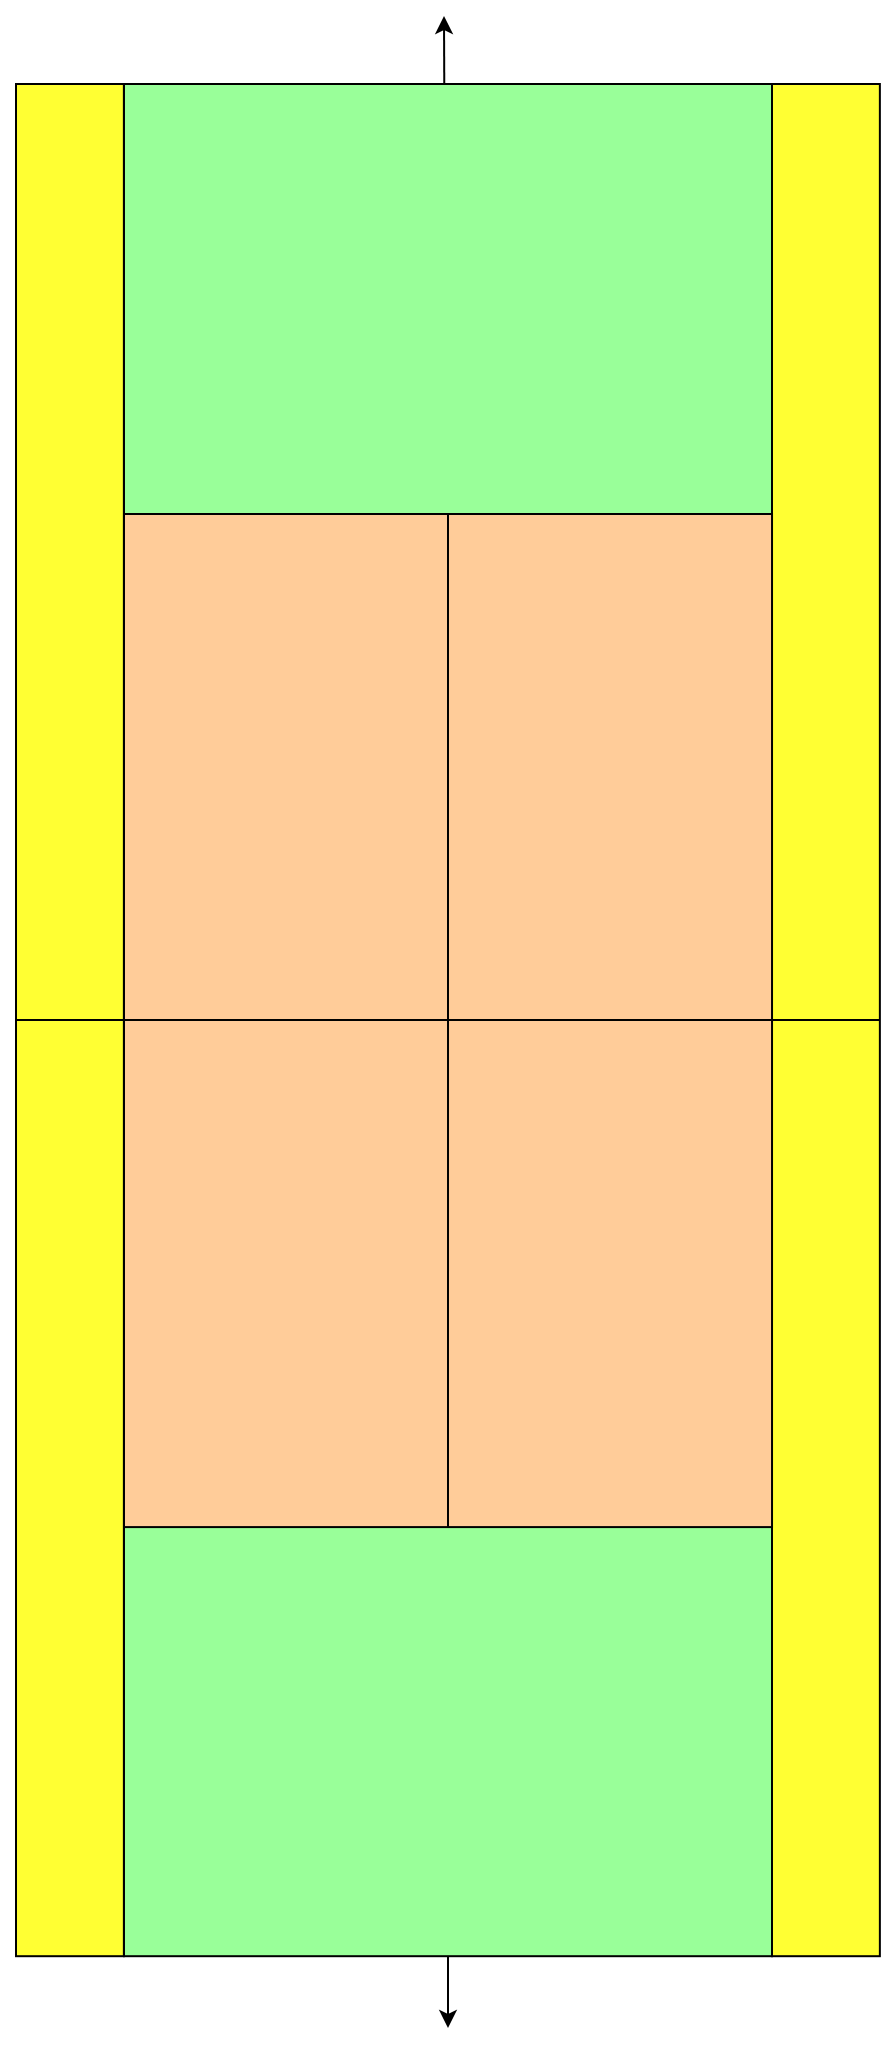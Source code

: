<mxfile version="24.7.2" type="github" pages="3">
  <diagram name="标准尺寸图" id="8MFRhUTCMbz-YKNLZu8n">
    <mxGraphModel dx="1015" dy="557" grid="0" gridSize="10" guides="0" tooltips="1" connect="1" arrows="1" fold="1" page="1" pageScale="1" pageWidth="827" pageHeight="1169" math="0" shadow="0">
      <root>
        <mxCell id="0" />
        <mxCell id="1" parent="0" />
        <mxCell id="MdOQNvsRJCko0Wnf9odB-4" value="" style="edgeStyle=none;rounded=0;orthogonalLoop=1;jettySize=auto;html=1;movable=0;resizable=0;rotatable=0;deletable=0;editable=0;locked=1;connectable=0;" edge="1" parent="1" source="7ypFmyVutZnrwf_CFHeM-20">
          <mxGeometry relative="1" as="geometry">
            <mxPoint x="394" y="34" as="targetPoint" />
          </mxGeometry>
        </mxCell>
        <mxCell id="MdOQNvsRJCko0Wnf9odB-8" value="" style="edgeStyle=none;rounded=0;orthogonalLoop=1;jettySize=auto;html=1;movable=0;resizable=0;rotatable=0;deletable=0;editable=0;locked=1;connectable=0;" edge="1" parent="1">
          <mxGeometry relative="1" as="geometry">
            <mxPoint x="396.001" y="1003.1" as="sourcePoint" />
            <mxPoint x="396" y="1040" as="targetPoint" />
          </mxGeometry>
        </mxCell>
        <mxCell id="7ypFmyVutZnrwf_CFHeM-20" value="" style="rounded=0;whiteSpace=wrap;html=1;fillColor=#99FF99;movable=0;resizable=0;rotatable=0;deletable=0;editable=0;locked=1;connectable=0;" vertex="1" parent="1">
          <mxGeometry x="234" y="68" width="324.015" height="936.1" as="geometry" />
        </mxCell>
        <mxCell id="7ypFmyVutZnrwf_CFHeM-21" value="" style="rounded=0;whiteSpace=wrap;html=1;fillColor=#FFFF33;movable=0;resizable=0;rotatable=0;deletable=0;editable=0;locked=1;connectable=0;" vertex="1" parent="1">
          <mxGeometry x="558" y="68" width="53.937" height="936.1" as="geometry" />
        </mxCell>
        <mxCell id="7ypFmyVutZnrwf_CFHeM-26" style="edgeStyle=none;rounded=0;orthogonalLoop=1;jettySize=auto;html=1;exitX=0;exitY=0.5;exitDx=0;exitDy=0;entryX=0;entryY=0;entryDx=0;entryDy=0;movable=0;resizable=0;rotatable=0;deletable=0;editable=0;locked=1;connectable=0;" edge="1" parent="1" source="7ypFmyVutZnrwf_CFHeM-22" target="7ypFmyVutZnrwf_CFHeM-24">
          <mxGeometry relative="1" as="geometry" />
        </mxCell>
        <mxCell id="7ypFmyVutZnrwf_CFHeM-22" value="" style="rounded=0;whiteSpace=wrap;html=1;fillColor=#FFFF33;movable=0;resizable=0;rotatable=0;deletable=0;editable=0;locked=1;connectable=0;" vertex="1" parent="1">
          <mxGeometry x="180" y="68" width="53.937" height="936.1" as="geometry" />
        </mxCell>
        <mxCell id="7ypFmyVutZnrwf_CFHeM-23" value="" style="rounded=0;whiteSpace=wrap;html=1;fillColor=#FFCC99;movable=0;resizable=0;rotatable=0;deletable=0;editable=0;locked=1;connectable=0;" vertex="1" parent="1">
          <mxGeometry x="234" y="283" width="324.015" height="253.543" as="geometry" />
        </mxCell>
        <mxCell id="7ypFmyVutZnrwf_CFHeM-24" value="" style="rounded=0;whiteSpace=wrap;html=1;fillColor=#FFCC99;movable=0;resizable=0;rotatable=0;deletable=0;editable=0;locked=1;connectable=0;" vertex="1" parent="1">
          <mxGeometry x="234" y="536" width="324.015" height="253.543" as="geometry" />
        </mxCell>
        <mxCell id="7ypFmyVutZnrwf_CFHeM-25" value="" style="endArrow=none;html=1;rounded=0;exitX=0;exitY=0.5;exitDx=0;exitDy=0;entryX=1;entryY=0.5;entryDx=0;entryDy=0;movable=0;resizable=0;rotatable=0;deletable=0;editable=0;locked=1;connectable=0;" edge="1" parent="1" source="7ypFmyVutZnrwf_CFHeM-22" target="7ypFmyVutZnrwf_CFHeM-21">
          <mxGeometry width="50" height="50" relative="1" as="geometry">
            <mxPoint x="350" y="550" as="sourcePoint" />
            <mxPoint x="400" y="500" as="targetPoint" />
          </mxGeometry>
        </mxCell>
        <mxCell id="7ypFmyVutZnrwf_CFHeM-27" value="" style="endArrow=none;html=1;rounded=0;entryX=0.5;entryY=0;entryDx=0;entryDy=0;exitX=0.5;exitY=1;exitDx=0;exitDy=0;movable=0;resizable=0;rotatable=0;deletable=0;editable=0;locked=1;connectable=0;" edge="1" parent="1" source="7ypFmyVutZnrwf_CFHeM-24" target="7ypFmyVutZnrwf_CFHeM-23">
          <mxGeometry width="50" height="50" relative="1" as="geometry">
            <mxPoint x="300" y="480" as="sourcePoint" />
            <mxPoint x="350" y="430" as="targetPoint" />
          </mxGeometry>
        </mxCell>
      </root>
    </mxGraphModel>
  </diagram>
  <diagram name="对拉热身" id="6w0VdB7yII2WI8DjBE3Q">
    <mxGraphModel dx="1207" dy="634" grid="0" gridSize="10" guides="0" tooltips="1" connect="1" arrows="1" fold="1" page="1" pageScale="1" pageWidth="827" pageHeight="1169" math="0" shadow="0">
      <root>
        <mxCell id="C1LpMd6C8XBM1DLYH4mm-0" />
        <mxCell id="C1LpMd6C8XBM1DLYH4mm-1" parent="C1LpMd6C8XBM1DLYH4mm-0" />
        <mxCell id="v_tcHsnNM3DC0vEgW4BR-12" value="" style="group;movable=0;resizable=0;rotatable=0;deletable=0;editable=0;locked=1;connectable=0;" parent="C1LpMd6C8XBM1DLYH4mm-1" vertex="1" connectable="0">
          <mxGeometry x="180" y="49" width="431.937" height="991" as="geometry" />
        </mxCell>
        <mxCell id="v_tcHsnNM3DC0vEgW4BR-0" value="" style="edgeStyle=none;rounded=0;orthogonalLoop=1;jettySize=auto;html=1;movable=0;resizable=0;rotatable=0;deletable=0;editable=0;locked=1;connectable=0;" parent="v_tcHsnNM3DC0vEgW4BR-12" source="v_tcHsnNM3DC0vEgW4BR-2" edge="1">
          <mxGeometry relative="1" as="geometry">
            <mxPoint x="214" as="targetPoint" />
          </mxGeometry>
        </mxCell>
        <mxCell id="v_tcHsnNM3DC0vEgW4BR-1" value="" style="edgeStyle=none;rounded=0;orthogonalLoop=1;jettySize=auto;html=1;movable=0;resizable=0;rotatable=0;deletable=0;editable=0;locked=1;connectable=0;" parent="v_tcHsnNM3DC0vEgW4BR-12" edge="1">
          <mxGeometry relative="1" as="geometry">
            <mxPoint x="216.001" y="954.1" as="sourcePoint" />
            <mxPoint x="216" y="991" as="targetPoint" />
          </mxGeometry>
        </mxCell>
        <mxCell id="v_tcHsnNM3DC0vEgW4BR-2" value="" style="rounded=0;whiteSpace=wrap;html=1;fillColor=#99FF99;movable=0;resizable=0;rotatable=0;deletable=0;editable=0;locked=1;connectable=0;" parent="v_tcHsnNM3DC0vEgW4BR-12" vertex="1">
          <mxGeometry x="54" y="19" width="324.015" height="936.1" as="geometry" />
        </mxCell>
        <mxCell id="v_tcHsnNM3DC0vEgW4BR-3" value="" style="rounded=0;whiteSpace=wrap;html=1;fillColor=#FFFF33;movable=0;resizable=0;rotatable=0;deletable=0;editable=0;locked=1;connectable=0;" parent="v_tcHsnNM3DC0vEgW4BR-12" vertex="1">
          <mxGeometry x="378" y="19" width="53.937" height="936.1" as="geometry" />
        </mxCell>
        <mxCell id="v_tcHsnNM3DC0vEgW4BR-4" style="edgeStyle=none;rounded=0;orthogonalLoop=1;jettySize=auto;html=1;exitX=0;exitY=0.5;exitDx=0;exitDy=0;entryX=0;entryY=0;entryDx=0;entryDy=0;movable=0;resizable=0;rotatable=0;deletable=0;editable=0;locked=1;connectable=0;" parent="v_tcHsnNM3DC0vEgW4BR-12" source="v_tcHsnNM3DC0vEgW4BR-5" target="v_tcHsnNM3DC0vEgW4BR-7" edge="1">
          <mxGeometry relative="1" as="geometry" />
        </mxCell>
        <mxCell id="v_tcHsnNM3DC0vEgW4BR-5" value="" style="rounded=0;whiteSpace=wrap;html=1;fillColor=#FFFF33;movable=0;resizable=0;rotatable=0;deletable=0;editable=0;locked=1;connectable=0;" parent="v_tcHsnNM3DC0vEgW4BR-12" vertex="1">
          <mxGeometry y="19" width="53.937" height="936.1" as="geometry" />
        </mxCell>
        <mxCell id="v_tcHsnNM3DC0vEgW4BR-6" value="" style="rounded=0;whiteSpace=wrap;html=1;fillColor=#FFCC99;movable=0;resizable=0;rotatable=0;deletable=0;editable=0;locked=1;connectable=0;" parent="v_tcHsnNM3DC0vEgW4BR-12" vertex="1">
          <mxGeometry x="54" y="234" width="324.015" height="253.543" as="geometry" />
        </mxCell>
        <mxCell id="v_tcHsnNM3DC0vEgW4BR-7" value="" style="rounded=0;whiteSpace=wrap;html=1;fillColor=#FFCC99;movable=0;resizable=0;rotatable=0;deletable=0;editable=0;locked=1;connectable=0;" parent="v_tcHsnNM3DC0vEgW4BR-12" vertex="1">
          <mxGeometry x="54" y="487" width="324.015" height="253.543" as="geometry" />
        </mxCell>
        <mxCell id="v_tcHsnNM3DC0vEgW4BR-8" value="" style="endArrow=none;html=1;rounded=0;exitX=0;exitY=0.5;exitDx=0;exitDy=0;entryX=1;entryY=0.5;entryDx=0;entryDy=0;movable=0;resizable=0;rotatable=0;deletable=0;editable=0;locked=1;connectable=0;" parent="v_tcHsnNM3DC0vEgW4BR-12" source="v_tcHsnNM3DC0vEgW4BR-5" target="v_tcHsnNM3DC0vEgW4BR-3" edge="1">
          <mxGeometry width="50" height="50" relative="1" as="geometry">
            <mxPoint x="170" y="501" as="sourcePoint" />
            <mxPoint x="220" y="451" as="targetPoint" />
          </mxGeometry>
        </mxCell>
        <mxCell id="v_tcHsnNM3DC0vEgW4BR-9" value="" style="endArrow=none;html=1;rounded=0;entryX=0.5;entryY=0;entryDx=0;entryDy=0;exitX=0.5;exitY=1;exitDx=0;exitDy=0;movable=0;resizable=0;rotatable=0;deletable=0;editable=0;locked=1;connectable=0;" parent="v_tcHsnNM3DC0vEgW4BR-12" source="v_tcHsnNM3DC0vEgW4BR-7" target="v_tcHsnNM3DC0vEgW4BR-6" edge="1">
          <mxGeometry width="50" height="50" relative="1" as="geometry">
            <mxPoint x="120" y="431" as="sourcePoint" />
            <mxPoint x="170" y="381" as="targetPoint" />
          </mxGeometry>
        </mxCell>
        <mxCell id="CpfZBlFgki-_PYNjcXB--0" value="" style="rounded=0;whiteSpace=wrap;html=1;direction=west;rotation=15;" parent="C1LpMd6C8XBM1DLYH4mm-1" vertex="1">
          <mxGeometry x="356.2" y="44.45" width="67" height="987" as="geometry" />
        </mxCell>
        <mxCell id="CpfZBlFgki-_PYNjcXB--1" value="" style="rounded=0;whiteSpace=wrap;html=1;direction=west;rotation=345;" parent="C1LpMd6C8XBM1DLYH4mm-1" vertex="1">
          <mxGeometry x="360.87" y="46.01" width="71.13" height="987" as="geometry" />
        </mxCell>
        <mxCell id="CpfZBlFgki-_PYNjcXB--3" value="" style="ellipse;whiteSpace=wrap;html=1;aspect=fixed;" parent="C1LpMd6C8XBM1DLYH4mm-1" vertex="1">
          <mxGeometry x="528" y="918" width="18" height="18" as="geometry" />
        </mxCell>
        <mxCell id="Gk7vyfAPk9Z8Bb2l2bP8-12" style="edgeStyle=none;rounded=0;orthogonalLoop=1;jettySize=auto;html=1;" parent="C1LpMd6C8XBM1DLYH4mm-1" source="CpfZBlFgki-_PYNjcXB--4" edge="1">
          <mxGeometry relative="1" as="geometry">
            <mxPoint x="464" y="1006.889" as="targetPoint" />
          </mxGeometry>
        </mxCell>
        <mxCell id="Gk7vyfAPk9Z8Bb2l2bP8-13" value="1.9" style="edgeLabel;html=1;align=center;verticalAlign=middle;resizable=0;points=[];" parent="Gk7vyfAPk9Z8Bb2l2bP8-12" vertex="1" connectable="0">
          <mxGeometry x="-0.066" y="-1" relative="1" as="geometry">
            <mxPoint as="offset" />
          </mxGeometry>
        </mxCell>
        <mxCell id="Gk7vyfAPk9Z8Bb2l2bP8-14" style="edgeStyle=none;rounded=0;orthogonalLoop=1;jettySize=auto;html=1;entryX=0;entryY=0.5;entryDx=0;entryDy=0;" parent="C1LpMd6C8XBM1DLYH4mm-1" source="CpfZBlFgki-_PYNjcXB--4" target="CpfZBlFgki-_PYNjcXB--3" edge="1">
          <mxGeometry relative="1" as="geometry" />
        </mxCell>
        <mxCell id="Gk7vyfAPk9Z8Bb2l2bP8-15" value="1.9" style="edgeLabel;html=1;align=center;verticalAlign=middle;resizable=0;points=[];" parent="Gk7vyfAPk9Z8Bb2l2bP8-14" vertex="1" connectable="0">
          <mxGeometry x="-0.059" relative="1" as="geometry">
            <mxPoint as="offset" />
          </mxGeometry>
        </mxCell>
        <mxCell id="CpfZBlFgki-_PYNjcXB--4" value="" style="ellipse;whiteSpace=wrap;html=1;aspect=fixed;" parent="C1LpMd6C8XBM1DLYH4mm-1" vertex="1">
          <mxGeometry x="455" y="918" width="18" height="18" as="geometry" />
        </mxCell>
        <mxCell id="Gk7vyfAPk9Z8Bb2l2bP8-1" value="" style="ellipse;whiteSpace=wrap;html=1;aspect=fixed;" parent="C1LpMd6C8XBM1DLYH4mm-1" vertex="1">
          <mxGeometry x="418" y="781" width="18" height="18" as="geometry" />
        </mxCell>
        <mxCell id="Gk7vyfAPk9Z8Bb2l2bP8-2" value="" style="ellipse;whiteSpace=wrap;html=1;aspect=fixed;" parent="C1LpMd6C8XBM1DLYH4mm-1" vertex="1">
          <mxGeometry x="490" y="779" width="18" height="18" as="geometry" />
        </mxCell>
        <mxCell id="Gk7vyfAPk9Z8Bb2l2bP8-17" style="edgeStyle=none;rounded=0;orthogonalLoop=1;jettySize=auto;html=1;entryX=0.494;entryY=0.611;entryDx=0;entryDy=0;entryPerimeter=0;" parent="C1LpMd6C8XBM1DLYH4mm-1" source="Gk7vyfAPk9Z8Bb2l2bP8-1" target="Gk7vyfAPk9Z8Bb2l2bP8-2" edge="1">
          <mxGeometry relative="1" as="geometry" />
        </mxCell>
        <mxCell id="Gk7vyfAPk9Z8Bb2l2bP8-18" value="1.9" style="edgeLabel;html=1;align=center;verticalAlign=middle;resizable=0;points=[];" parent="Gk7vyfAPk9Z8Bb2l2bP8-17" vertex="1" connectable="0">
          <mxGeometry x="-0.087" y="-1" relative="1" as="geometry">
            <mxPoint as="offset" />
          </mxGeometry>
        </mxCell>
        <mxCell id="Gk7vyfAPk9Z8Bb2l2bP8-19" value="" style="endArrow=classic;html=1;rounded=0;" parent="C1LpMd6C8XBM1DLYH4mm-1" edge="1">
          <mxGeometry width="50" height="50" relative="1" as="geometry">
            <mxPoint x="464" y="1004" as="sourcePoint" />
            <mxPoint x="396" y="1004" as="targetPoint" />
          </mxGeometry>
        </mxCell>
        <mxCell id="Gk7vyfAPk9Z8Bb2l2bP8-20" value="1.7" style="edgeLabel;html=1;align=center;verticalAlign=middle;resizable=0;points=[];" parent="Gk7vyfAPk9Z8Bb2l2bP8-19" vertex="1" connectable="0">
          <mxGeometry x="-0.041" y="1" relative="1" as="geometry">
            <mxPoint as="offset" />
          </mxGeometry>
        </mxCell>
        <mxCell id="Gk7vyfAPk9Z8Bb2l2bP8-22" value="" style="endArrow=classic;html=1;rounded=0;exitX=0;exitY=0.5;exitDx=0;exitDy=0;" parent="C1LpMd6C8XBM1DLYH4mm-1" source="Gk7vyfAPk9Z8Bb2l2bP8-1" edge="1">
          <mxGeometry width="50" height="50" relative="1" as="geometry">
            <mxPoint x="359" y="863" as="sourcePoint" />
            <mxPoint x="397" y="790" as="targetPoint" />
          </mxGeometry>
        </mxCell>
        <mxCell id="Gk7vyfAPk9Z8Bb2l2bP8-23" value="0.8" style="edgeLabel;html=1;align=center;verticalAlign=middle;resizable=0;points=[];" parent="Gk7vyfAPk9Z8Bb2l2bP8-22" vertex="1" connectable="0">
          <mxGeometry x="-0.223" y="-1" relative="1" as="geometry">
            <mxPoint as="offset" />
          </mxGeometry>
        </mxCell>
        <mxCell id="adQnoZtKtowVaDGCUFEU-0" value="热身标定" style="text;html=1;align=center;verticalAlign=middle;whiteSpace=wrap;rounded=0;fontSize=25;fontStyle=1" vertex="1" parent="C1LpMd6C8XBM1DLYH4mm-1">
          <mxGeometry x="7" y="16" width="128" height="47" as="geometry" />
        </mxCell>
        <mxCell id="adQnoZtKtowVaDGCUFEU-1" value="by lu" style="text;html=1;align=center;verticalAlign=middle;whiteSpace=wrap;rounded=0;fontSize=25;fontStyle=1" vertex="1" parent="C1LpMd6C8XBM1DLYH4mm-1">
          <mxGeometry x="686" y="1099" width="128" height="47" as="geometry" />
        </mxCell>
      </root>
    </mxGraphModel>
  </diagram>
  <diagram name="线路练习" id="krreLvTuaISuqRyVrKcQ">
    <mxGraphModel dx="2012" dy="1057" grid="0" gridSize="10" guides="0" tooltips="1" connect="1" arrows="1" fold="1" page="1" pageScale="1" pageWidth="827" pageHeight="1169" math="0" shadow="0">
      <root>
        <mxCell id="2EWXqbOYiHweidpOL_oO-0" />
        <mxCell id="2EWXqbOYiHweidpOL_oO-1" parent="2EWXqbOYiHweidpOL_oO-0" />
        <mxCell id="2EWXqbOYiHweidpOL_oO-2" value="" style="edgeStyle=none;rounded=0;orthogonalLoop=1;jettySize=auto;html=1;movable=0;resizable=0;rotatable=0;deletable=0;editable=0;locked=1;connectable=0;" parent="2EWXqbOYiHweidpOL_oO-1" source="2EWXqbOYiHweidpOL_oO-4" edge="1">
          <mxGeometry relative="1" as="geometry">
            <mxPoint x="394" y="34" as="targetPoint" />
          </mxGeometry>
        </mxCell>
        <mxCell id="2EWXqbOYiHweidpOL_oO-3" value="" style="edgeStyle=none;rounded=0;orthogonalLoop=1;jettySize=auto;html=1;movable=0;resizable=0;rotatable=0;deletable=0;editable=0;locked=1;connectable=0;" parent="2EWXqbOYiHweidpOL_oO-1" edge="1">
          <mxGeometry relative="1" as="geometry">
            <mxPoint x="396.001" y="1003.1" as="sourcePoint" />
            <mxPoint x="396" y="1040" as="targetPoint" />
          </mxGeometry>
        </mxCell>
        <mxCell id="2EWXqbOYiHweidpOL_oO-4" value="" style="rounded=0;whiteSpace=wrap;html=1;fillColor=#99FF99;movable=0;resizable=0;rotatable=0;deletable=0;editable=0;locked=1;connectable=0;" parent="2EWXqbOYiHweidpOL_oO-1" vertex="1">
          <mxGeometry x="234" y="68" width="324.015" height="936.1" as="geometry" />
        </mxCell>
        <mxCell id="2EWXqbOYiHweidpOL_oO-5" value="" style="rounded=0;whiteSpace=wrap;html=1;fillColor=#FFFF33;movable=0;resizable=0;rotatable=0;deletable=0;editable=0;locked=1;connectable=0;" parent="2EWXqbOYiHweidpOL_oO-1" vertex="1">
          <mxGeometry x="558" y="68" width="53.937" height="936.1" as="geometry" />
        </mxCell>
        <mxCell id="2EWXqbOYiHweidpOL_oO-6" style="edgeStyle=none;rounded=0;orthogonalLoop=1;jettySize=auto;html=1;exitX=0;exitY=0.5;exitDx=0;exitDy=0;entryX=0;entryY=0;entryDx=0;entryDy=0;movable=0;resizable=0;rotatable=0;deletable=0;editable=0;locked=1;connectable=0;" parent="2EWXqbOYiHweidpOL_oO-1" source="2EWXqbOYiHweidpOL_oO-7" target="2EWXqbOYiHweidpOL_oO-9" edge="1">
          <mxGeometry relative="1" as="geometry" />
        </mxCell>
        <mxCell id="2EWXqbOYiHweidpOL_oO-7" value="" style="rounded=0;whiteSpace=wrap;html=1;fillColor=#FFFF33;movable=0;resizable=0;rotatable=0;deletable=0;editable=0;locked=1;connectable=0;" parent="2EWXqbOYiHweidpOL_oO-1" vertex="1">
          <mxGeometry x="180" y="68" width="53.937" height="936.1" as="geometry" />
        </mxCell>
        <mxCell id="2EWXqbOYiHweidpOL_oO-8" value="" style="rounded=0;whiteSpace=wrap;html=1;fillColor=#FFCC99;movable=0;resizable=0;rotatable=0;deletable=0;editable=0;locked=1;connectable=0;" parent="2EWXqbOYiHweidpOL_oO-1" vertex="1">
          <mxGeometry x="234" y="283" width="324.015" height="253.543" as="geometry" />
        </mxCell>
        <mxCell id="2EWXqbOYiHweidpOL_oO-9" value="" style="rounded=0;whiteSpace=wrap;html=1;fillColor=#FFCC99;movable=0;resizable=0;rotatable=0;deletable=0;editable=0;locked=1;connectable=0;" parent="2EWXqbOYiHweidpOL_oO-1" vertex="1">
          <mxGeometry x="234" y="536" width="324.015" height="253.543" as="geometry" />
        </mxCell>
        <mxCell id="2EWXqbOYiHweidpOL_oO-10" value="" style="endArrow=none;html=1;rounded=0;exitX=0;exitY=0.5;exitDx=0;exitDy=0;entryX=1;entryY=0.5;entryDx=0;entryDy=0;movable=0;resizable=0;rotatable=0;deletable=0;editable=0;locked=1;connectable=0;" parent="2EWXqbOYiHweidpOL_oO-1" source="2EWXqbOYiHweidpOL_oO-7" target="2EWXqbOYiHweidpOL_oO-5" edge="1">
          <mxGeometry width="50" height="50" relative="1" as="geometry">
            <mxPoint x="350" y="550" as="sourcePoint" />
            <mxPoint x="400" y="500" as="targetPoint" />
          </mxGeometry>
        </mxCell>
        <mxCell id="2EWXqbOYiHweidpOL_oO-11" value="" style="endArrow=none;html=1;rounded=0;entryX=0.5;entryY=0;entryDx=0;entryDy=0;exitX=0.5;exitY=1;exitDx=0;exitDy=0;movable=0;resizable=0;rotatable=0;deletable=0;editable=0;locked=1;connectable=0;" parent="2EWXqbOYiHweidpOL_oO-1" source="2EWXqbOYiHweidpOL_oO-9" target="2EWXqbOYiHweidpOL_oO-8" edge="1">
          <mxGeometry width="50" height="50" relative="1" as="geometry">
            <mxPoint x="300" y="480" as="sourcePoint" />
            <mxPoint x="350" y="430" as="targetPoint" />
          </mxGeometry>
        </mxCell>
        <mxCell id="N5hq3LdWande-jvgPhWz-3" value="" style="rounded=0;whiteSpace=wrap;html=1;fillColor=#B3B3B3;" parent="2EWXqbOYiHweidpOL_oO-1" vertex="1">
          <mxGeometry x="397" y="972" width="160" height="60" as="geometry" />
        </mxCell>
        <mxCell id="N5hq3LdWande-jvgPhWz-0" value="运动员" style="shape=umlActor;verticalLabelPosition=bottom;verticalAlign=top;html=1;outlineConnect=0;" parent="2EWXqbOYiHweidpOL_oO-1" vertex="1">
          <mxGeometry x="387" y="984" width="17" height="33" as="geometry" />
        </mxCell>
        <mxCell id="N5hq3LdWande-jvgPhWz-5" value="" style="ellipse;whiteSpace=wrap;html=1;aspect=fixed;fillColor=#fad7ac;strokeColor=#b46504;" parent="2EWXqbOYiHweidpOL_oO-1" vertex="1">
          <mxGeometry x="485" y="1048" width="21" height="21" as="geometry" />
        </mxCell>
        <mxCell id="8YeTrX9ISDJ5xc8eP85O-4" style="rounded=0;orthogonalLoop=1;jettySize=auto;html=1;exitX=0;exitY=0;exitDx=0;exitDy=0;fillColor=#60a917;strokeColor=#2D7600;" edge="1" parent="2EWXqbOYiHweidpOL_oO-1" source="N5hq3LdWande-jvgPhWz-6">
          <mxGeometry relative="1" as="geometry">
            <mxPoint x="314" y="83" as="targetPoint" />
          </mxGeometry>
        </mxCell>
        <mxCell id="N5hq3LdWande-jvgPhWz-6" value="" style="ellipse;whiteSpace=wrap;html=1;aspect=fixed;fillColor=#60a917;fontColor=#ffffff;strokeColor=#2D7600;" parent="2EWXqbOYiHweidpOL_oO-1" vertex="1">
          <mxGeometry x="484" y="989" width="21" height="21" as="geometry" />
        </mxCell>
        <mxCell id="8YeTrX9ISDJ5xc8eP85O-1" style="edgeStyle=orthogonalEdgeStyle;rounded=0;orthogonalLoop=1;jettySize=auto;html=1;fillColor=#d80073;strokeColor=#A50040;" edge="1" parent="2EWXqbOYiHweidpOL_oO-1" source="N5hq3LdWande-jvgPhWz-7">
          <mxGeometry relative="1" as="geometry">
            <mxPoint x="494.5" y="246.333" as="targetPoint" />
          </mxGeometry>
        </mxCell>
        <mxCell id="N5hq3LdWande-jvgPhWz-7" value="" style="ellipse;whiteSpace=wrap;html=1;aspect=fixed;fillColor=#d80073;fontColor=#ffffff;strokeColor=#A50040;" parent="2EWXqbOYiHweidpOL_oO-1" vertex="1">
          <mxGeometry x="484" y="931" width="21" height="21" as="geometry" />
        </mxCell>
        <mxCell id="N5hq3LdWande-jvgPhWz-8" value="教练" style="shape=umlActor;verticalLabelPosition=bottom;verticalAlign=top;html=1;outlineConnect=0;" parent="2EWXqbOYiHweidpOL_oO-1" vertex="1">
          <mxGeometry x="549" y="957" width="16" height="38" as="geometry" />
        </mxCell>
        <mxCell id="N5hq3LdWande-jvgPhWz-9" value="" style="endArrow=classic;startArrow=classic;html=1;rounded=0;entryX=0.5;entryY=0.5;entryDx=0;entryDy=0;entryPerimeter=0;exitX=0;exitY=1;exitDx=0;exitDy=0;" parent="2EWXqbOYiHweidpOL_oO-1" source="N5hq3LdWande-jvgPhWz-5" target="N5hq3LdWande-jvgPhWz-0" edge="1">
          <mxGeometry width="50" height="50" relative="1" as="geometry">
            <mxPoint x="380" y="1148" as="sourcePoint" />
            <mxPoint x="430" y="1098" as="targetPoint" />
          </mxGeometry>
        </mxCell>
        <mxCell id="N5hq3LdWande-jvgPhWz-10" value="" style="endArrow=classic;startArrow=classic;html=1;rounded=0;" parent="2EWXqbOYiHweidpOL_oO-1" edge="1">
          <mxGeometry width="50" height="50" relative="1" as="geometry">
            <mxPoint x="485" y="1000" as="sourcePoint" />
            <mxPoint x="403" y="1002" as="targetPoint" />
          </mxGeometry>
        </mxCell>
        <mxCell id="N5hq3LdWande-jvgPhWz-11" value="" style="endArrow=classic;startArrow=classic;html=1;rounded=0;exitX=0;exitY=0.5;exitDx=0;exitDy=0;entryX=1;entryY=0.333;entryDx=0;entryDy=0;entryPerimeter=0;" parent="2EWXqbOYiHweidpOL_oO-1" source="N5hq3LdWande-jvgPhWz-7" target="N5hq3LdWande-jvgPhWz-0" edge="1">
          <mxGeometry width="50" height="50" relative="1" as="geometry">
            <mxPoint x="495" y="1010" as="sourcePoint" />
            <mxPoint x="413" y="1012" as="targetPoint" />
          </mxGeometry>
        </mxCell>
        <mxCell id="8YeTrX9ISDJ5xc8eP85O-0" value="" style="endArrow=classic;html=1;rounded=0;fillColor=#d80073;strokeColor=#A50040;" edge="1" parent="2EWXqbOYiHweidpOL_oO-1">
          <mxGeometry width="50" height="50" relative="1" as="geometry">
            <mxPoint x="494" y="937" as="sourcePoint" />
            <mxPoint x="257" y="287" as="targetPoint" />
          </mxGeometry>
        </mxCell>
        <mxCell id="8YeTrX9ISDJ5xc8eP85O-5" value="多球训练图" style="text;html=1;align=center;verticalAlign=middle;whiteSpace=wrap;rounded=0;fontSize=25;fontStyle=1" vertex="1" parent="2EWXqbOYiHweidpOL_oO-1">
          <mxGeometry x="7" y="16" width="128" height="47" as="geometry" />
        </mxCell>
        <mxCell id="8YeTrX9ISDJ5xc8eP85O-8" value="by lu" style="text;html=1;align=center;verticalAlign=middle;whiteSpace=wrap;rounded=0;fontSize=25;fontStyle=1" vertex="1" parent="2EWXqbOYiHweidpOL_oO-1">
          <mxGeometry x="673" y="1100" width="128" height="47" as="geometry" />
        </mxCell>
      </root>
    </mxGraphModel>
  </diagram>
</mxfile>
